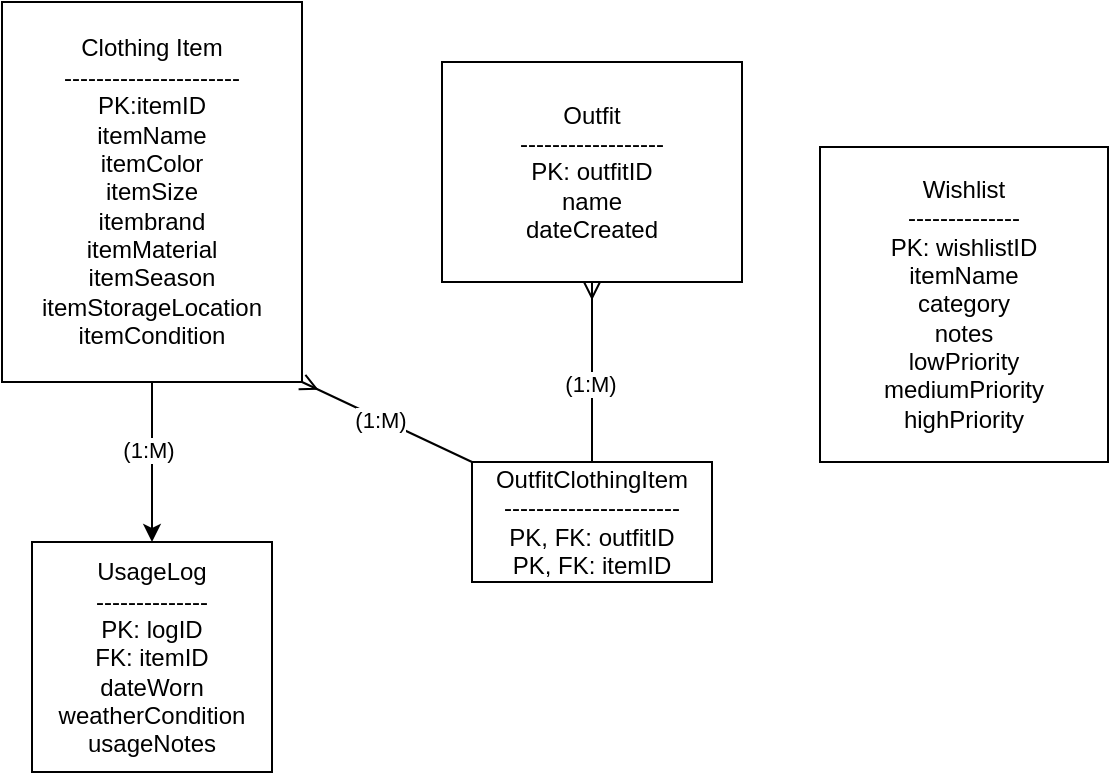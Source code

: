 <mxfile version="26.0.10">
  <diagram id="C5RBs43oDa-KdzZeNtuy" name="Page-1">
    <mxGraphModel dx="968" dy="553" grid="1" gridSize="10" guides="1" tooltips="1" connect="1" arrows="1" fold="1" page="1" pageScale="1" pageWidth="827" pageHeight="1169" math="0" shadow="0">
      <root>
        <mxCell id="WIyWlLk6GJQsqaUBKTNV-0" />
        <mxCell id="WIyWlLk6GJQsqaUBKTNV-1" parent="WIyWlLk6GJQsqaUBKTNV-0" />
        <mxCell id="rZk21FpyKedWylgDQ2d7-2" value="" style="edgeStyle=orthogonalEdgeStyle;rounded=0;orthogonalLoop=1;jettySize=auto;html=1;" edge="1" parent="WIyWlLk6GJQsqaUBKTNV-1" source="rZk21FpyKedWylgDQ2d7-0">
          <mxGeometry relative="1" as="geometry">
            <mxPoint x="176" y="600" as="targetPoint" />
          </mxGeometry>
        </mxCell>
        <mxCell id="rZk21FpyKedWylgDQ2d7-20" value="(1:M)" style="edgeLabel;html=1;align=center;verticalAlign=middle;resizable=0;points=[];" vertex="1" connectable="0" parent="rZk21FpyKedWylgDQ2d7-2">
          <mxGeometry x="-0.164" y="-2" relative="1" as="geometry">
            <mxPoint as="offset" />
          </mxGeometry>
        </mxCell>
        <mxCell id="rZk21FpyKedWylgDQ2d7-0" value="Clothing Item&lt;div&gt;----------------------&lt;br&gt;&lt;div&gt;PK:&lt;span style=&quot;background-color: transparent; color: light-dark(rgb(0, 0, 0), rgb(255, 255, 255));&quot;&gt;itemID&lt;/span&gt;&lt;div&gt;itemName&lt;/div&gt;&lt;div&gt;itemColor&lt;/div&gt;&lt;div&gt;itemSize&lt;/div&gt;&lt;div&gt;itembrand&lt;/div&gt;&lt;div&gt;itemMaterial&lt;/div&gt;&lt;div&gt;itemSeason&lt;/div&gt;&lt;div&gt;itemStorageLocation&lt;/div&gt;&lt;div&gt;itemCondition&lt;/div&gt;&lt;/div&gt;&lt;/div&gt;" style="rounded=0;whiteSpace=wrap;html=1;" vertex="1" parent="WIyWlLk6GJQsqaUBKTNV-1">
          <mxGeometry x="101" y="330" width="150" height="190" as="geometry" />
        </mxCell>
        <mxCell id="rZk21FpyKedWylgDQ2d7-4" value="UsageLog&lt;div&gt;--------------&lt;/div&gt;&lt;div&gt;PK: logID&lt;/div&gt;&lt;div&gt;FK: itemID&lt;/div&gt;&lt;div&gt;dateWorn&lt;/div&gt;&lt;div&gt;weatherCondition&lt;/div&gt;&lt;div&gt;usageNotes&lt;/div&gt;" style="whiteSpace=wrap;html=1;rounded=0;" vertex="1" parent="WIyWlLk6GJQsqaUBKTNV-1">
          <mxGeometry x="116" y="600" width="120" height="115" as="geometry" />
        </mxCell>
        <mxCell id="rZk21FpyKedWylgDQ2d7-14" value="" style="rounded=0;orthogonalLoop=1;jettySize=auto;html=1;strokeColor=default;startArrow=none;startFill=0;endArrow=ERmany;endFill=0;" edge="1" parent="WIyWlLk6GJQsqaUBKTNV-1" source="rZk21FpyKedWylgDQ2d7-7" target="rZk21FpyKedWylgDQ2d7-9">
          <mxGeometry relative="1" as="geometry" />
        </mxCell>
        <mxCell id="rZk21FpyKedWylgDQ2d7-19" value="(1:M)" style="edgeLabel;html=1;align=center;verticalAlign=middle;resizable=0;points=[];" vertex="1" connectable="0" parent="rZk21FpyKedWylgDQ2d7-14">
          <mxGeometry x="-0.129" y="1" relative="1" as="geometry">
            <mxPoint as="offset" />
          </mxGeometry>
        </mxCell>
        <mxCell id="rZk21FpyKedWylgDQ2d7-7" value="OutfitClothingItem&lt;div&gt;----------------------&lt;/div&gt;&lt;div&gt;PK, FK: outfitID&lt;/div&gt;&lt;div&gt;PK, FK: itemID&lt;/div&gt;" style="rounded=0;whiteSpace=wrap;html=1;" vertex="1" parent="WIyWlLk6GJQsqaUBKTNV-1">
          <mxGeometry x="336" y="560" width="120" height="60" as="geometry" />
        </mxCell>
        <mxCell id="rZk21FpyKedWylgDQ2d7-9" value="Outfit&lt;div&gt;------------------&lt;/div&gt;&lt;div&gt;PK: outfitID&lt;/div&gt;&lt;div&gt;name&lt;/div&gt;&lt;div&gt;dateCreated&lt;/div&gt;" style="rounded=0;whiteSpace=wrap;html=1;" vertex="1" parent="WIyWlLk6GJQsqaUBKTNV-1">
          <mxGeometry x="321" y="360" width="150" height="110" as="geometry" />
        </mxCell>
        <mxCell id="rZk21FpyKedWylgDQ2d7-10" value="Wishlist&lt;div&gt;--------------&lt;/div&gt;&lt;div&gt;PK: wishlistID&lt;/div&gt;&lt;div&gt;itemName&lt;/div&gt;&lt;div&gt;category&lt;/div&gt;&lt;div&gt;notes&lt;/div&gt;&lt;div&gt;&lt;div&gt;lowPriority&lt;/div&gt;&lt;div&gt;mediumPriority&lt;/div&gt;&lt;div&gt;highPriority&lt;/div&gt;&lt;/div&gt;" style="rounded=0;whiteSpace=wrap;html=1;" vertex="1" parent="WIyWlLk6GJQsqaUBKTNV-1">
          <mxGeometry x="510" y="402.5" width="144" height="157.5" as="geometry" />
        </mxCell>
        <mxCell id="rZk21FpyKedWylgDQ2d7-15" value="" style="rounded=0;orthogonalLoop=1;jettySize=auto;html=1;entryX=1.013;entryY=0.987;entryDx=0;entryDy=0;entryPerimeter=0;exitX=0;exitY=0;exitDx=0;exitDy=0;endArrow=ERmany;endFill=0;" edge="1" parent="WIyWlLk6GJQsqaUBKTNV-1" source="rZk21FpyKedWylgDQ2d7-7">
          <mxGeometry relative="1" as="geometry">
            <mxPoint x="334.05" y="562.47" as="sourcePoint" />
            <mxPoint x="251.0" y="520" as="targetPoint" />
          </mxGeometry>
        </mxCell>
        <mxCell id="rZk21FpyKedWylgDQ2d7-18" value="(1:M)" style="edgeLabel;html=1;align=center;verticalAlign=middle;resizable=0;points=[];" vertex="1" connectable="0" parent="rZk21FpyKedWylgDQ2d7-15">
          <mxGeometry x="0.084" relative="1" as="geometry">
            <mxPoint as="offset" />
          </mxGeometry>
        </mxCell>
      </root>
    </mxGraphModel>
  </diagram>
</mxfile>
